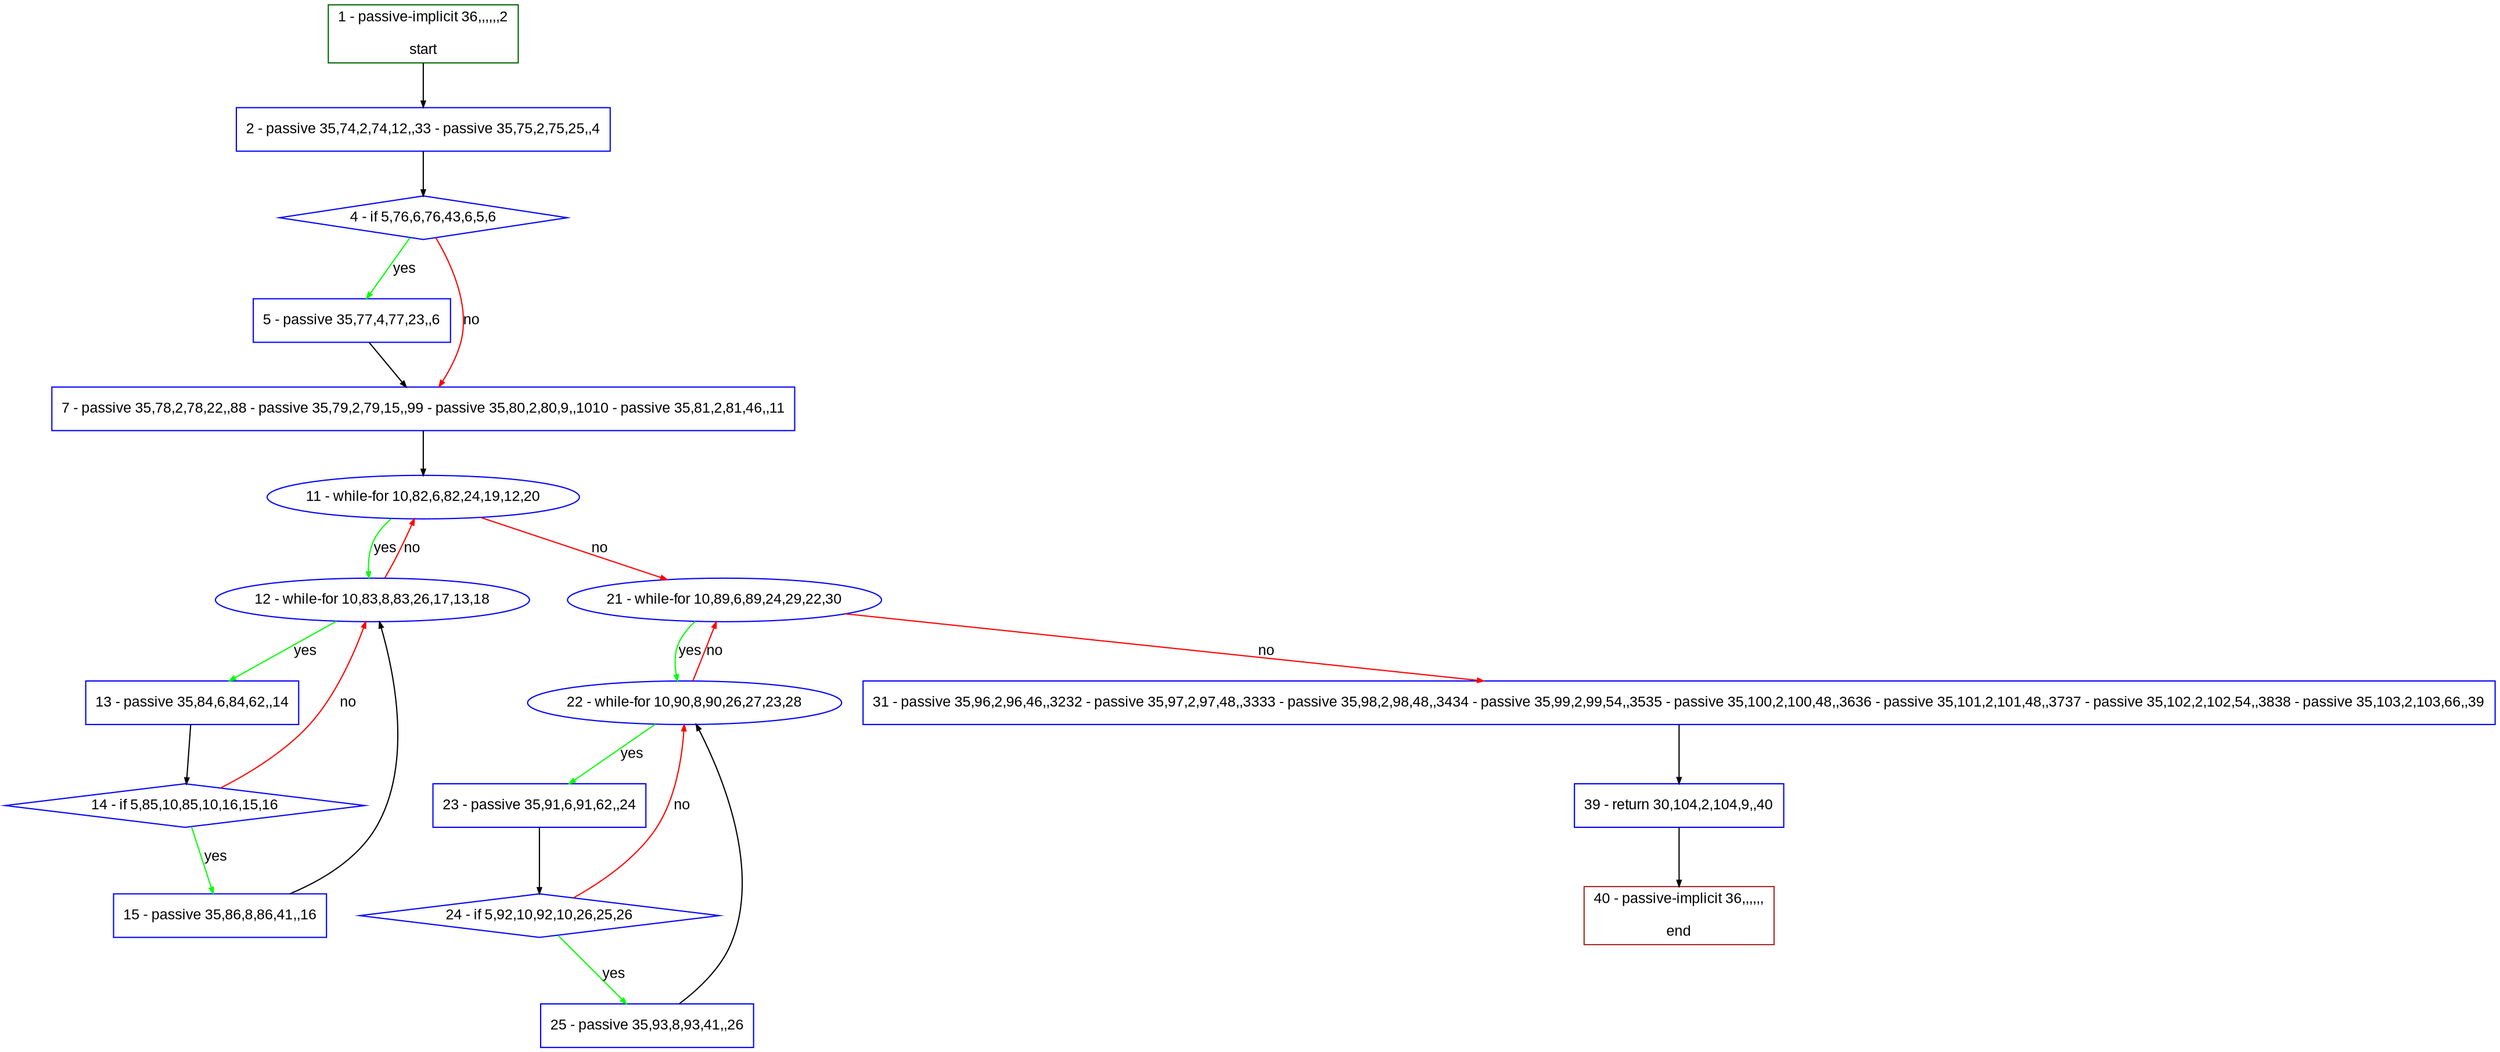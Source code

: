 digraph "" {
  graph [pack="true", label="", fontsize="12", packmode="clust", fontname="Arial", fillcolor="#FFFFCC", bgcolor="white", style="rounded,filled", compound="true"];
  node [node_initialized="no", label="", color="grey", fontsize="12", fillcolor="white", fontname="Arial", style="filled", shape="rectangle", compound="true", fixedsize="false"];
  edge [fontcolor="black", arrowhead="normal", arrowtail="none", arrowsize="0.5", ltail="", label="", color="black", fontsize="12", lhead="", fontname="Arial", dir="forward", compound="true"];
  __N1 [label="2 - passive 35,74,2,74,12,,33 - passive 35,75,2,75,25,,4", color="#0000ff", fillcolor="#ffffff", style="filled", shape="box"];
  __N2 [label="1 - passive-implicit 36,,,,,,2\n\nstart", color="#006400", fillcolor="#ffffff", style="filled", shape="box"];
  __N3 [label="4 - if 5,76,6,76,43,6,5,6", color="#0000ff", fillcolor="#ffffff", style="filled", shape="diamond"];
  __N4 [label="5 - passive 35,77,4,77,23,,6", color="#0000ff", fillcolor="#ffffff", style="filled", shape="box"];
  __N5 [label="7 - passive 35,78,2,78,22,,88 - passive 35,79,2,79,15,,99 - passive 35,80,2,80,9,,1010 - passive 35,81,2,81,46,,11", color="#0000ff", fillcolor="#ffffff", style="filled", shape="box"];
  __N6 [label="11 - while-for 10,82,6,82,24,19,12,20", color="#0000ff", fillcolor="#ffffff", style="filled", shape="oval"];
  __N7 [label="12 - while-for 10,83,8,83,26,17,13,18", color="#0000ff", fillcolor="#ffffff", style="filled", shape="oval"];
  __N8 [label="21 - while-for 10,89,6,89,24,29,22,30", color="#0000ff", fillcolor="#ffffff", style="filled", shape="oval"];
  __N9 [label="13 - passive 35,84,6,84,62,,14", color="#0000ff", fillcolor="#ffffff", style="filled", shape="box"];
  __N10 [label="14 - if 5,85,10,85,10,16,15,16", color="#0000ff", fillcolor="#ffffff", style="filled", shape="diamond"];
  __N11 [label="15 - passive 35,86,8,86,41,,16", color="#0000ff", fillcolor="#ffffff", style="filled", shape="box"];
  __N12 [label="22 - while-for 10,90,8,90,26,27,23,28", color="#0000ff", fillcolor="#ffffff", style="filled", shape="oval"];
  __N13 [label="31 - passive 35,96,2,96,46,,3232 - passive 35,97,2,97,48,,3333 - passive 35,98,2,98,48,,3434 - passive 35,99,2,99,54,,3535 - passive 35,100,2,100,48,,3636 - passive 35,101,2,101,48,,3737 - passive 35,102,2,102,54,,3838 - passive 35,103,2,103,66,,39", color="#0000ff", fillcolor="#ffffff", style="filled", shape="box"];
  __N14 [label="23 - passive 35,91,6,91,62,,24", color="#0000ff", fillcolor="#ffffff", style="filled", shape="box"];
  __N15 [label="24 - if 5,92,10,92,10,26,25,26", color="#0000ff", fillcolor="#ffffff", style="filled", shape="diamond"];
  __N16 [label="25 - passive 35,93,8,93,41,,26", color="#0000ff", fillcolor="#ffffff", style="filled", shape="box"];
  __N17 [label="39 - return 30,104,2,104,9,,40", color="#0000ff", fillcolor="#ffffff", style="filled", shape="box"];
  __N18 [label="40 - passive-implicit 36,,,,,,\n\nend", color="#a52a2a", fillcolor="#ffffff", style="filled", shape="box"];
  __N2 -> __N1 [arrowhead="normal", arrowtail="none", color="#000000", label="", dir="forward"];
  __N1 -> __N3 [arrowhead="normal", arrowtail="none", color="#000000", label="", dir="forward"];
  __N3 -> __N4 [arrowhead="normal", arrowtail="none", color="#00ff00", label="yes", dir="forward"];
  __N3 -> __N5 [arrowhead="normal", arrowtail="none", color="#ff0000", label="no", dir="forward"];
  __N4 -> __N5 [arrowhead="normal", arrowtail="none", color="#000000", label="", dir="forward"];
  __N5 -> __N6 [arrowhead="normal", arrowtail="none", color="#000000", label="", dir="forward"];
  __N6 -> __N7 [arrowhead="normal", arrowtail="none", color="#00ff00", label="yes", dir="forward"];
  __N7 -> __N6 [arrowhead="normal", arrowtail="none", color="#ff0000", label="no", dir="forward"];
  __N6 -> __N8 [arrowhead="normal", arrowtail="none", color="#ff0000", label="no", dir="forward"];
  __N7 -> __N9 [arrowhead="normal", arrowtail="none", color="#00ff00", label="yes", dir="forward"];
  __N9 -> __N10 [arrowhead="normal", arrowtail="none", color="#000000", label="", dir="forward"];
  __N10 -> __N7 [arrowhead="normal", arrowtail="none", color="#ff0000", label="no", dir="forward"];
  __N10 -> __N11 [arrowhead="normal", arrowtail="none", color="#00ff00", label="yes", dir="forward"];
  __N11 -> __N7 [arrowhead="normal", arrowtail="none", color="#000000", label="", dir="forward"];
  __N8 -> __N12 [arrowhead="normal", arrowtail="none", color="#00ff00", label="yes", dir="forward"];
  __N12 -> __N8 [arrowhead="normal", arrowtail="none", color="#ff0000", label="no", dir="forward"];
  __N8 -> __N13 [arrowhead="normal", arrowtail="none", color="#ff0000", label="no", dir="forward"];
  __N12 -> __N14 [arrowhead="normal", arrowtail="none", color="#00ff00", label="yes", dir="forward"];
  __N14 -> __N15 [arrowhead="normal", arrowtail="none", color="#000000", label="", dir="forward"];
  __N15 -> __N12 [arrowhead="normal", arrowtail="none", color="#ff0000", label="no", dir="forward"];
  __N15 -> __N16 [arrowhead="normal", arrowtail="none", color="#00ff00", label="yes", dir="forward"];
  __N16 -> __N12 [arrowhead="normal", arrowtail="none", color="#000000", label="", dir="forward"];
  __N13 -> __N17 [arrowhead="normal", arrowtail="none", color="#000000", label="", dir="forward"];
  __N17 -> __N18 [arrowhead="normal", arrowtail="none", color="#000000", label="", dir="forward"];
}
